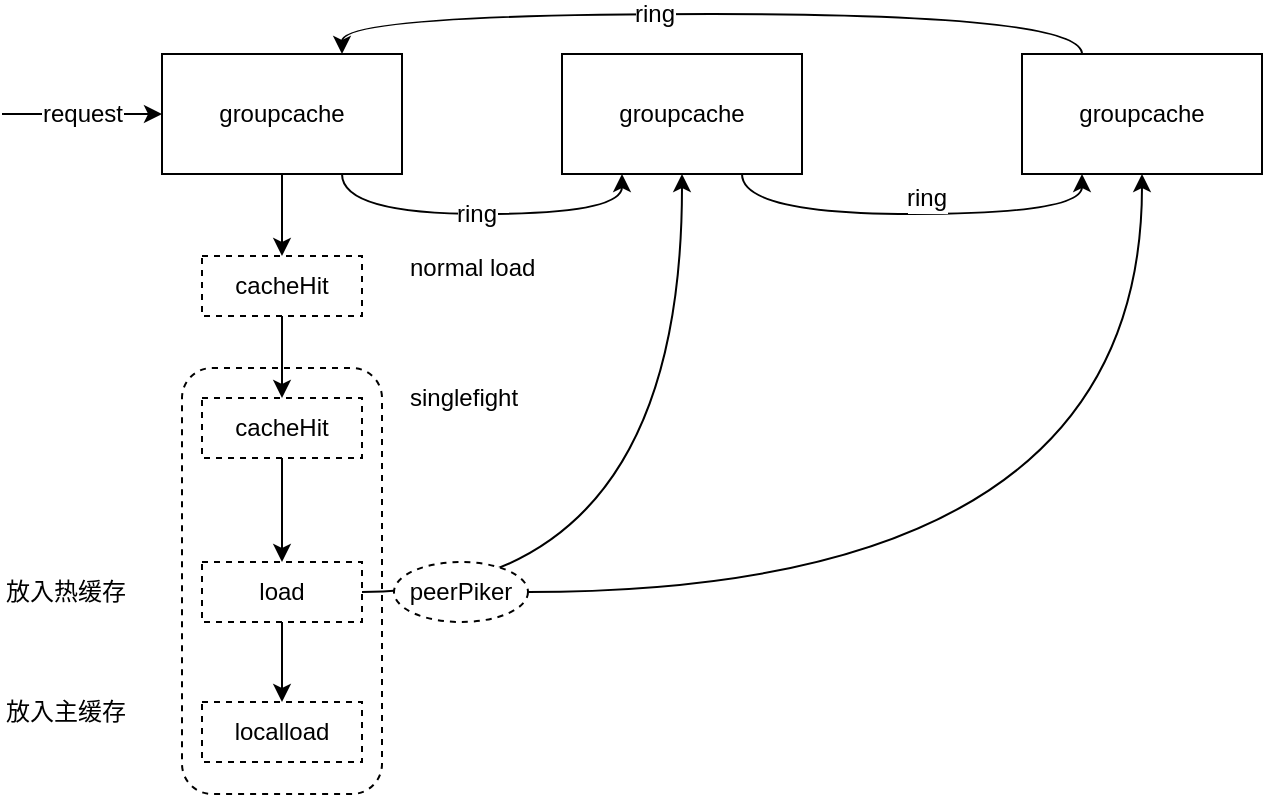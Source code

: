 <mxfile version="12.2.2" type="device" pages="1"><diagram id="h2L3PuoNmcATWXyHHr_b" name="第 1 页"><mxGraphModel dx="932" dy="605" grid="1" gridSize="10" guides="1" tooltips="1" connect="1" arrows="1" fold="1" page="1" pageScale="1" pageWidth="827" pageHeight="1169" math="0" shadow="0"><root><mxCell id="0"/><mxCell id="1" parent="0"/><mxCell id="o3aPX00q9zS_GTuudku7-23" value="" style="rounded=1;whiteSpace=wrap;html=1;dashed=1;" parent="1" vertex="1"><mxGeometry x="240" y="397" width="100" height="213" as="geometry"/></mxCell><mxCell id="o3aPX00q9zS_GTuudku7-8" style="edgeStyle=orthogonalEdgeStyle;rounded=0;orthogonalLoop=1;jettySize=auto;html=1;exitX=0.5;exitY=1;exitDx=0;exitDy=0;entryX=0.5;entryY=0;entryDx=0;entryDy=0;" parent="1" source="o3aPX00q9zS_GTuudku7-1" target="o3aPX00q9zS_GTuudku7-5" edge="1"><mxGeometry relative="1" as="geometry"/></mxCell><mxCell id="o3aPX00q9zS_GTuudku7-32" value="" style="edgeStyle=orthogonalEdgeStyle;curved=1;rounded=0;orthogonalLoop=1;jettySize=auto;html=1;endArrow=none;endFill=0;startArrow=classic;startFill=1;" parent="1" source="o3aPX00q9zS_GTuudku7-1" edge="1"><mxGeometry relative="1" as="geometry"><mxPoint x="150" y="270" as="targetPoint"/></mxGeometry></mxCell><mxCell id="o3aPX00q9zS_GTuudku7-33" value="request" style="text;html=1;resizable=0;points=[];align=center;verticalAlign=middle;labelBackgroundColor=#ffffff;" parent="o3aPX00q9zS_GTuudku7-32" vertex="1" connectable="0"><mxGeometry y="-1" relative="1" as="geometry"><mxPoint as="offset"/></mxGeometry></mxCell><mxCell id="o3aPX00q9zS_GTuudku7-34" style="edgeStyle=orthogonalEdgeStyle;curved=1;rounded=0;orthogonalLoop=1;jettySize=auto;html=1;exitX=0.75;exitY=1;exitDx=0;exitDy=0;entryX=0.25;entryY=1;entryDx=0;entryDy=0;startArrow=none;startFill=0;endArrow=classic;endFill=1;" parent="1" source="o3aPX00q9zS_GTuudku7-1" target="o3aPX00q9zS_GTuudku7-3" edge="1"><mxGeometry relative="1" as="geometry"/></mxCell><mxCell id="o3aPX00q9zS_GTuudku7-37" value="ring" style="text;html=1;resizable=0;points=[];align=center;verticalAlign=middle;labelBackgroundColor=#ffffff;" parent="o3aPX00q9zS_GTuudku7-34" vertex="1" connectable="0"><mxGeometry x="-0.278" y="2" relative="1" as="geometry"><mxPoint x="22" y="2" as="offset"/></mxGeometry></mxCell><mxCell id="o3aPX00q9zS_GTuudku7-1" value="groupcache" style="rounded=0;whiteSpace=wrap;html=1;" parent="1" vertex="1"><mxGeometry x="230" y="240" width="120" height="60" as="geometry"/></mxCell><mxCell id="o3aPX00q9zS_GTuudku7-35" style="edgeStyle=orthogonalEdgeStyle;curved=1;rounded=0;orthogonalLoop=1;jettySize=auto;html=1;exitX=0.75;exitY=1;exitDx=0;exitDy=0;entryX=0.25;entryY=1;entryDx=0;entryDy=0;startArrow=none;startFill=0;endArrow=classic;endFill=1;" parent="1" source="o3aPX00q9zS_GTuudku7-3" target="o3aPX00q9zS_GTuudku7-4" edge="1"><mxGeometry relative="1" as="geometry"/></mxCell><mxCell id="o3aPX00q9zS_GTuudku7-3" value="groupcache" style="rounded=0;whiteSpace=wrap;html=1;" parent="1" vertex="1"><mxGeometry x="430" y="240" width="120" height="60" as="geometry"/></mxCell><mxCell id="o3aPX00q9zS_GTuudku7-36" style="edgeStyle=orthogonalEdgeStyle;curved=1;rounded=0;orthogonalLoop=1;jettySize=auto;html=1;exitX=0.25;exitY=0;exitDx=0;exitDy=0;entryX=0.75;entryY=0;entryDx=0;entryDy=0;startArrow=none;startFill=0;endArrow=classic;endFill=1;" parent="1" source="o3aPX00q9zS_GTuudku7-4" target="o3aPX00q9zS_GTuudku7-1" edge="1"><mxGeometry relative="1" as="geometry"/></mxCell><mxCell id="o3aPX00q9zS_GTuudku7-39" value="ring" style="text;html=1;resizable=0;points=[];align=center;verticalAlign=middle;labelBackgroundColor=#ffffff;" parent="o3aPX00q9zS_GTuudku7-36" vertex="1" connectable="0"><mxGeometry x="0.141" relative="1" as="geometry"><mxPoint as="offset"/></mxGeometry></mxCell><mxCell id="o3aPX00q9zS_GTuudku7-4" value="groupcache" style="rounded=0;whiteSpace=wrap;html=1;" parent="1" vertex="1"><mxGeometry x="660" y="240" width="120" height="60" as="geometry"/></mxCell><mxCell id="o3aPX00q9zS_GTuudku7-9" style="edgeStyle=orthogonalEdgeStyle;rounded=0;orthogonalLoop=1;jettySize=auto;html=1;exitX=0.5;exitY=1;exitDx=0;exitDy=0;entryX=0.5;entryY=0;entryDx=0;entryDy=0;" parent="1" source="o3aPX00q9zS_GTuudku7-20" target="o3aPX00q9zS_GTuudku7-6" edge="1"><mxGeometry relative="1" as="geometry"/></mxCell><mxCell id="o3aPX00q9zS_GTuudku7-5" value="cacheHit" style="rounded=0;whiteSpace=wrap;html=1;dashed=1;" parent="1" vertex="1"><mxGeometry x="250" y="341" width="80" height="30" as="geometry"/></mxCell><mxCell id="o3aPX00q9zS_GTuudku7-10" style="edgeStyle=orthogonalEdgeStyle;rounded=0;orthogonalLoop=1;jettySize=auto;html=1;exitX=0.5;exitY=1;exitDx=0;exitDy=0;entryX=0.5;entryY=0;entryDx=0;entryDy=0;" parent="1" source="o3aPX00q9zS_GTuudku7-6" target="o3aPX00q9zS_GTuudku7-7" edge="1"><mxGeometry relative="1" as="geometry"/></mxCell><mxCell id="o3aPX00q9zS_GTuudku7-12" style="edgeStyle=orthogonalEdgeStyle;rounded=0;orthogonalLoop=1;jettySize=auto;html=1;exitX=1;exitY=0.5;exitDx=0;exitDy=0;entryX=0.5;entryY=1;entryDx=0;entryDy=0;curved=1;" parent="1" source="o3aPX00q9zS_GTuudku7-6" target="o3aPX00q9zS_GTuudku7-3" edge="1"><mxGeometry relative="1" as="geometry"/></mxCell><mxCell id="o3aPX00q9zS_GTuudku7-13" style="edgeStyle=orthogonalEdgeStyle;curved=1;rounded=0;orthogonalLoop=1;jettySize=auto;html=1;exitX=1;exitY=0.5;exitDx=0;exitDy=0;entryX=0.5;entryY=1;entryDx=0;entryDy=0;" parent="1" source="o3aPX00q9zS_GTuudku7-16" target="o3aPX00q9zS_GTuudku7-4" edge="1"><mxGeometry relative="1" as="geometry"/></mxCell><mxCell id="o3aPX00q9zS_GTuudku7-6" value="load" style="rounded=0;whiteSpace=wrap;html=1;dashed=1;" parent="1" vertex="1"><mxGeometry x="250" y="494" width="80" height="30" as="geometry"/></mxCell><mxCell id="o3aPX00q9zS_GTuudku7-7" value="localload" style="rounded=0;whiteSpace=wrap;html=1;dashed=1;" parent="1" vertex="1"><mxGeometry x="250" y="564" width="80" height="30" as="geometry"/></mxCell><mxCell id="o3aPX00q9zS_GTuudku7-14" value="放入主缓存" style="text;html=1;resizable=0;points=[];autosize=1;align=left;verticalAlign=top;spacingTop=-4;" parent="1" vertex="1"><mxGeometry x="150" y="559" width="80" height="20" as="geometry"/></mxCell><mxCell id="o3aPX00q9zS_GTuudku7-15" value="放入热缓存" style="text;html=1;resizable=0;points=[];autosize=1;align=left;verticalAlign=top;spacingTop=-4;" parent="1" vertex="1"><mxGeometry x="150" y="499" width="80" height="20" as="geometry"/></mxCell><mxCell id="o3aPX00q9zS_GTuudku7-16" value="peerPiker" style="ellipse;whiteSpace=wrap;html=1;dashed=1;" parent="1" vertex="1"><mxGeometry x="346" y="494" width="67" height="30" as="geometry"/></mxCell><mxCell id="o3aPX00q9zS_GTuudku7-20" value="cacheHit" style="rounded=0;whiteSpace=wrap;html=1;dashed=1;" parent="1" vertex="1"><mxGeometry x="250" y="412" width="80" height="30" as="geometry"/></mxCell><mxCell id="o3aPX00q9zS_GTuudku7-21" style="edgeStyle=orthogonalEdgeStyle;rounded=0;orthogonalLoop=1;jettySize=auto;html=1;exitX=0.5;exitY=1;exitDx=0;exitDy=0;entryX=0.5;entryY=0;entryDx=0;entryDy=0;" parent="1" source="o3aPX00q9zS_GTuudku7-5" target="o3aPX00q9zS_GTuudku7-20" edge="1"><mxGeometry relative="1" as="geometry"><mxPoint x="290" y="360" as="sourcePoint"/><mxPoint x="290" y="494" as="targetPoint"/></mxGeometry></mxCell><mxCell id="o3aPX00q9zS_GTuudku7-25" value="singlefight" style="text;html=1;resizable=0;points=[];autosize=1;align=left;verticalAlign=top;spacingTop=-4;" parent="1" vertex="1"><mxGeometry x="352" y="402" width="70" height="20" as="geometry"/></mxCell><mxCell id="o3aPX00q9zS_GTuudku7-26" value="normal load" style="text;html=1;resizable=0;points=[];autosize=1;align=left;verticalAlign=top;spacingTop=-4;" parent="1" vertex="1"><mxGeometry x="352" y="337" width="80" height="20" as="geometry"/></mxCell><mxCell id="o3aPX00q9zS_GTuudku7-38" value="ring" style="text;html=1;resizable=0;points=[];align=center;verticalAlign=middle;labelBackgroundColor=#ffffff;" parent="1" vertex="1" connectable="0"><mxGeometry x="590" y="310" as="geometry"><mxPoint x="22" y="2" as="offset"/></mxGeometry></mxCell></root></mxGraphModel></diagram></mxfile>